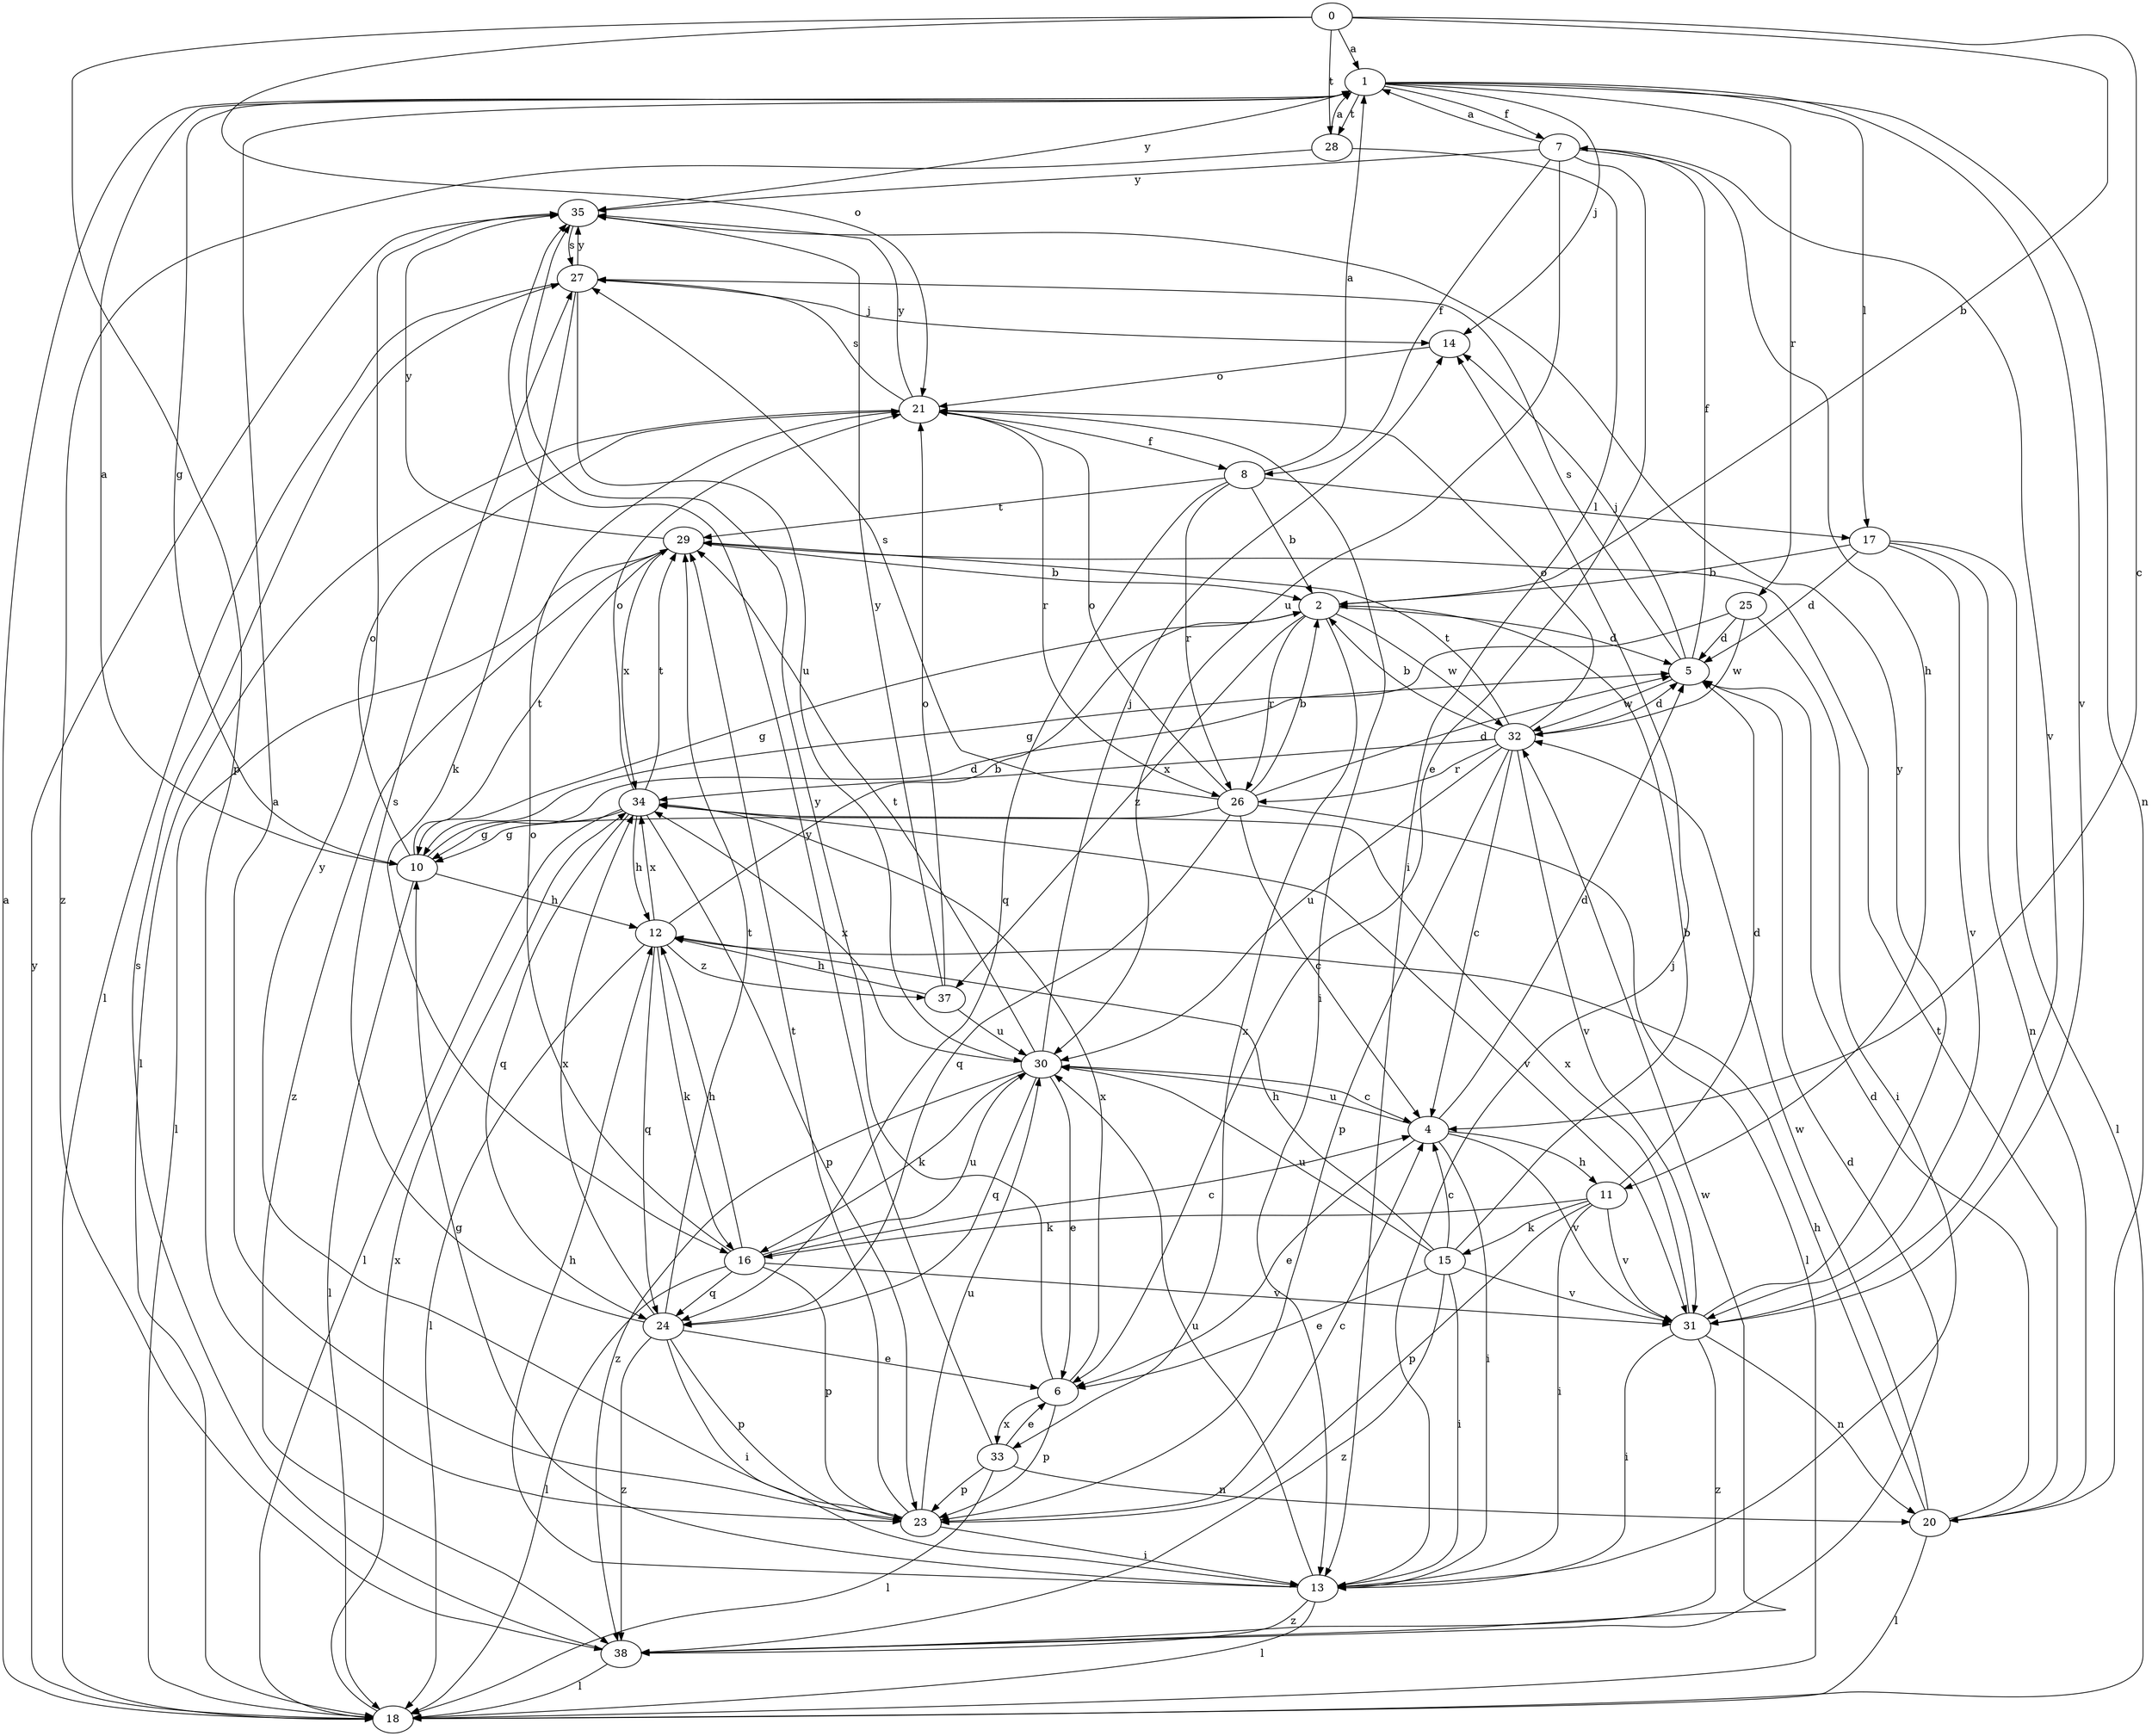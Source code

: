 strict digraph  {
0;
1;
2;
4;
5;
6;
7;
8;
10;
11;
12;
13;
14;
15;
16;
17;
18;
20;
21;
23;
24;
25;
26;
27;
28;
29;
30;
31;
32;
33;
34;
35;
37;
38;
0 -> 1  [label=a];
0 -> 2  [label=b];
0 -> 4  [label=c];
0 -> 21  [label=o];
0 -> 23  [label=p];
0 -> 28  [label=t];
1 -> 7  [label=f];
1 -> 10  [label=g];
1 -> 14  [label=j];
1 -> 17  [label=l];
1 -> 20  [label=n];
1 -> 25  [label=r];
1 -> 28  [label=t];
1 -> 31  [label=v];
1 -> 35  [label=y];
2 -> 5  [label=d];
2 -> 10  [label=g];
2 -> 26  [label=r];
2 -> 32  [label=w];
2 -> 33  [label=x];
2 -> 37  [label=z];
4 -> 5  [label=d];
4 -> 6  [label=e];
4 -> 11  [label=h];
4 -> 13  [label=i];
4 -> 30  [label=u];
4 -> 31  [label=v];
5 -> 7  [label=f];
5 -> 14  [label=j];
5 -> 27  [label=s];
5 -> 32  [label=w];
6 -> 23  [label=p];
6 -> 33  [label=x];
6 -> 34  [label=x];
6 -> 35  [label=y];
7 -> 1  [label=a];
7 -> 6  [label=e];
7 -> 8  [label=f];
7 -> 11  [label=h];
7 -> 30  [label=u];
7 -> 31  [label=v];
7 -> 35  [label=y];
8 -> 1  [label=a];
8 -> 2  [label=b];
8 -> 17  [label=l];
8 -> 24  [label=q];
8 -> 26  [label=r];
8 -> 29  [label=t];
10 -> 1  [label=a];
10 -> 5  [label=d];
10 -> 12  [label=h];
10 -> 18  [label=l];
10 -> 21  [label=o];
10 -> 29  [label=t];
11 -> 5  [label=d];
11 -> 13  [label=i];
11 -> 15  [label=k];
11 -> 16  [label=k];
11 -> 23  [label=p];
11 -> 31  [label=v];
12 -> 2  [label=b];
12 -> 16  [label=k];
12 -> 18  [label=l];
12 -> 24  [label=q];
12 -> 34  [label=x];
12 -> 37  [label=z];
13 -> 10  [label=g];
13 -> 12  [label=h];
13 -> 14  [label=j];
13 -> 18  [label=l];
13 -> 30  [label=u];
13 -> 38  [label=z];
14 -> 21  [label=o];
15 -> 2  [label=b];
15 -> 4  [label=c];
15 -> 6  [label=e];
15 -> 12  [label=h];
15 -> 13  [label=i];
15 -> 30  [label=u];
15 -> 31  [label=v];
15 -> 38  [label=z];
16 -> 4  [label=c];
16 -> 12  [label=h];
16 -> 18  [label=l];
16 -> 21  [label=o];
16 -> 23  [label=p];
16 -> 24  [label=q];
16 -> 30  [label=u];
16 -> 31  [label=v];
17 -> 2  [label=b];
17 -> 5  [label=d];
17 -> 18  [label=l];
17 -> 20  [label=n];
17 -> 31  [label=v];
18 -> 1  [label=a];
18 -> 34  [label=x];
18 -> 35  [label=y];
20 -> 5  [label=d];
20 -> 12  [label=h];
20 -> 18  [label=l];
20 -> 29  [label=t];
20 -> 32  [label=w];
21 -> 8  [label=f];
21 -> 13  [label=i];
21 -> 18  [label=l];
21 -> 26  [label=r];
21 -> 27  [label=s];
21 -> 35  [label=y];
23 -> 1  [label=a];
23 -> 4  [label=c];
23 -> 13  [label=i];
23 -> 29  [label=t];
23 -> 30  [label=u];
23 -> 35  [label=y];
24 -> 6  [label=e];
24 -> 13  [label=i];
24 -> 23  [label=p];
24 -> 27  [label=s];
24 -> 29  [label=t];
24 -> 34  [label=x];
24 -> 38  [label=z];
25 -> 5  [label=d];
25 -> 10  [label=g];
25 -> 13  [label=i];
25 -> 32  [label=w];
26 -> 2  [label=b];
26 -> 4  [label=c];
26 -> 5  [label=d];
26 -> 10  [label=g];
26 -> 18  [label=l];
26 -> 21  [label=o];
26 -> 24  [label=q];
26 -> 27  [label=s];
27 -> 14  [label=j];
27 -> 16  [label=k];
27 -> 18  [label=l];
27 -> 30  [label=u];
27 -> 35  [label=y];
28 -> 1  [label=a];
28 -> 13  [label=i];
28 -> 38  [label=z];
29 -> 2  [label=b];
29 -> 18  [label=l];
29 -> 34  [label=x];
29 -> 35  [label=y];
29 -> 38  [label=z];
30 -> 4  [label=c];
30 -> 6  [label=e];
30 -> 14  [label=j];
30 -> 16  [label=k];
30 -> 24  [label=q];
30 -> 29  [label=t];
30 -> 34  [label=x];
30 -> 38  [label=z];
31 -> 13  [label=i];
31 -> 20  [label=n];
31 -> 34  [label=x];
31 -> 35  [label=y];
31 -> 38  [label=z];
32 -> 2  [label=b];
32 -> 4  [label=c];
32 -> 5  [label=d];
32 -> 21  [label=o];
32 -> 23  [label=p];
32 -> 26  [label=r];
32 -> 29  [label=t];
32 -> 30  [label=u];
32 -> 31  [label=v];
32 -> 34  [label=x];
33 -> 6  [label=e];
33 -> 18  [label=l];
33 -> 20  [label=n];
33 -> 23  [label=p];
33 -> 35  [label=y];
34 -> 10  [label=g];
34 -> 12  [label=h];
34 -> 18  [label=l];
34 -> 21  [label=o];
34 -> 23  [label=p];
34 -> 24  [label=q];
34 -> 29  [label=t];
34 -> 31  [label=v];
35 -> 27  [label=s];
37 -> 12  [label=h];
37 -> 21  [label=o];
37 -> 30  [label=u];
37 -> 35  [label=y];
38 -> 5  [label=d];
38 -> 18  [label=l];
38 -> 27  [label=s];
38 -> 32  [label=w];
}
